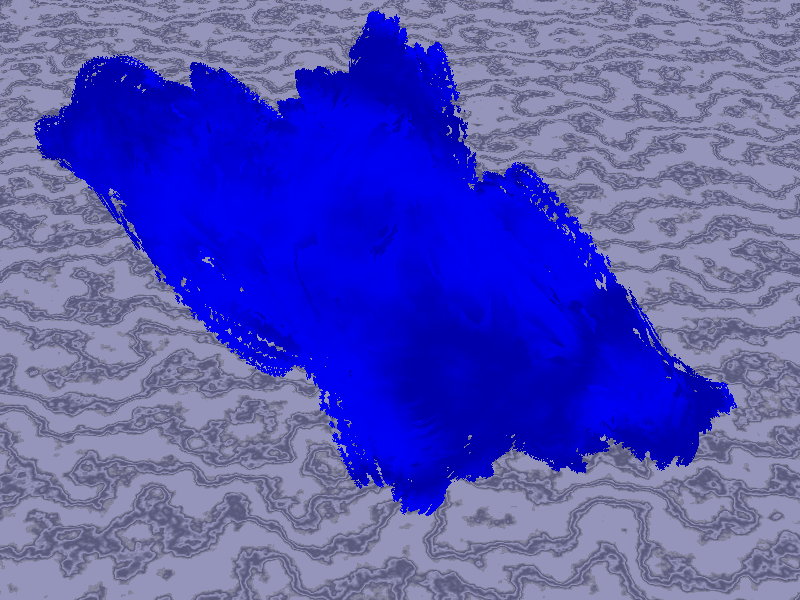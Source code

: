 #include "colors.inc"
#include "shapes.inc"
#include "textures.inc"

camera {
  right x*900/900
  location  <0, 10, -7>
  look_at   <0, 0, 0>
}

light_source { <5, 30, -30> color White }
light_source { <-5, 30, -30> color White }


plane {
  y, 0
  texture {
    pigment {
      Blue_Agate
    }
    finish {
      diffuse 0.4
      ambient 0.2
      phong 1
      phong_size 100
      reflection 0.25
    }
  }
}


julia_fractal {
  <0, 0.5, 0.5, 0>
  quaternion
  finish {
      ambient 0.1
      diffuse 0.6
      phong 1
    }
    pigment {Sapphire_Agate}
  scale 4
  translate <0, 1, 0>
}